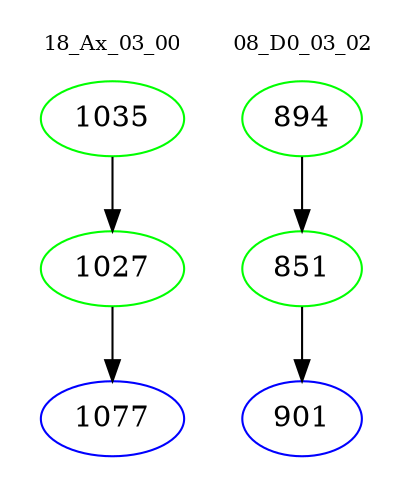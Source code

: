 digraph{
subgraph cluster_0 {
color = white
label = "18_Ax_03_00";
fontsize=10;
T0_1035 [label="1035", color="green"]
T0_1035 -> T0_1027 [color="black"]
T0_1027 [label="1027", color="green"]
T0_1027 -> T0_1077 [color="black"]
T0_1077 [label="1077", color="blue"]
}
subgraph cluster_1 {
color = white
label = "08_D0_03_02";
fontsize=10;
T1_894 [label="894", color="green"]
T1_894 -> T1_851 [color="black"]
T1_851 [label="851", color="green"]
T1_851 -> T1_901 [color="black"]
T1_901 [label="901", color="blue"]
}
}
